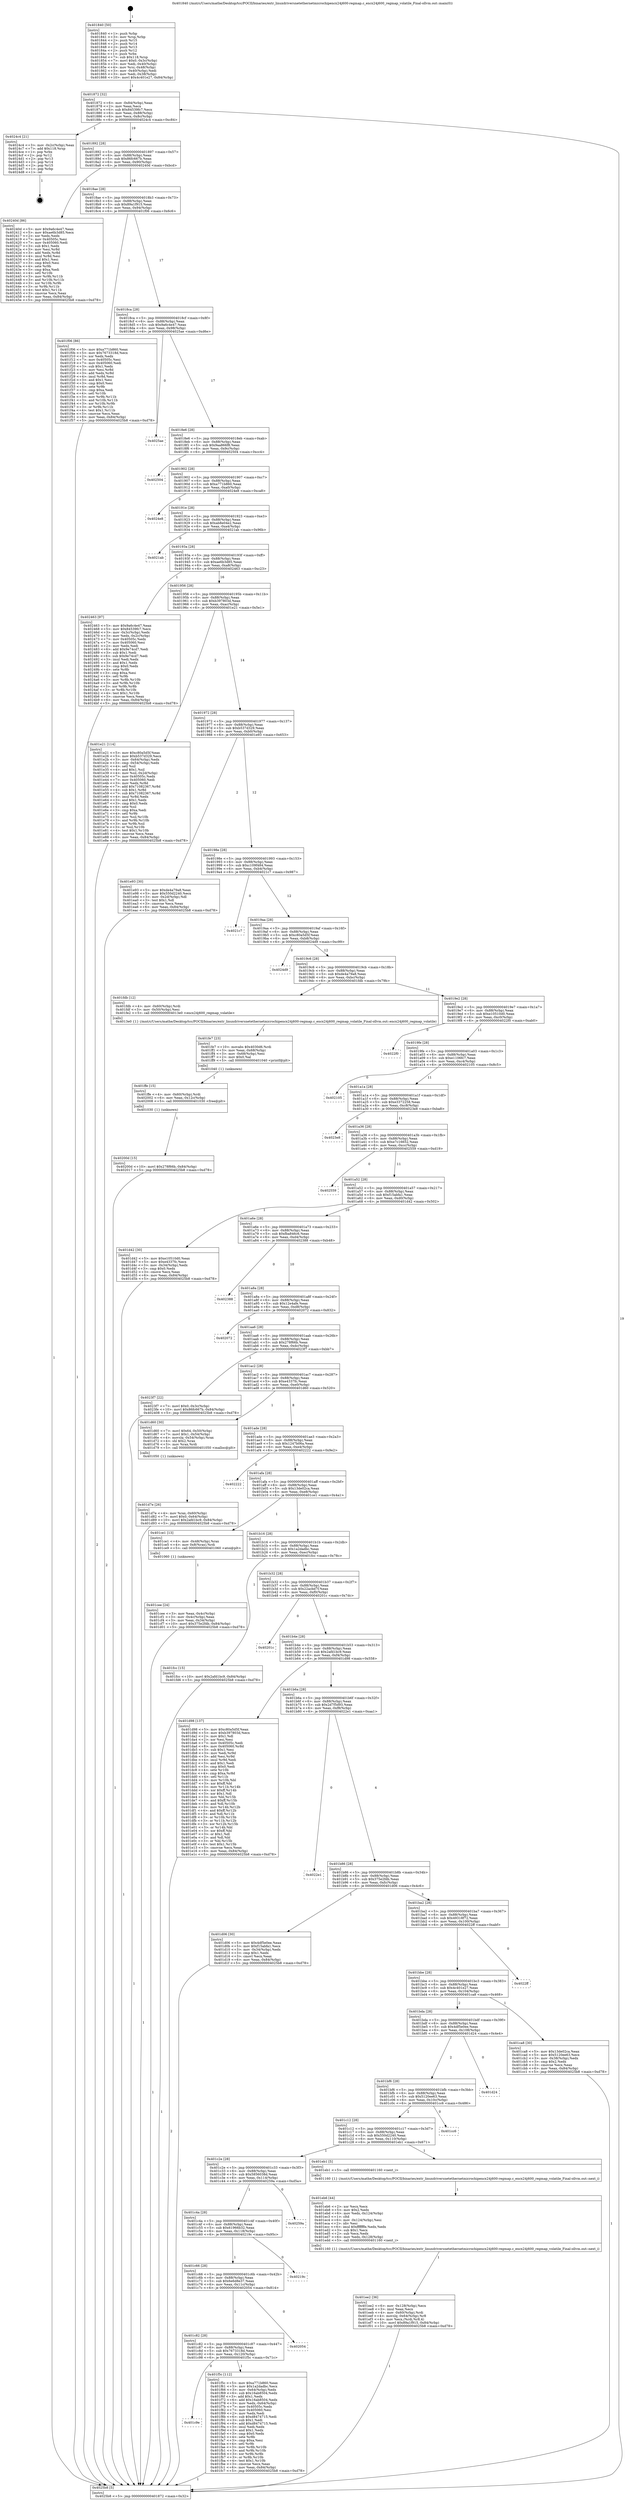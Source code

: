 digraph "0x401840" {
  label = "0x401840 (/mnt/c/Users/mathe/Desktop/tcc/POCII/binaries/extr_linuxdriversnetethernetmicrochipencx24j600-regmap.c_encx24j600_regmap_volatile_Final-ollvm.out::main(0))"
  labelloc = "t"
  node[shape=record]

  Entry [label="",width=0.3,height=0.3,shape=circle,fillcolor=black,style=filled]
  "0x401872" [label="{
     0x401872 [32]\l
     | [instrs]\l
     &nbsp;&nbsp;0x401872 \<+6\>: mov -0x84(%rbp),%eax\l
     &nbsp;&nbsp;0x401878 \<+2\>: mov %eax,%ecx\l
     &nbsp;&nbsp;0x40187a \<+6\>: sub $0x84539fc7,%ecx\l
     &nbsp;&nbsp;0x401880 \<+6\>: mov %eax,-0x88(%rbp)\l
     &nbsp;&nbsp;0x401886 \<+6\>: mov %ecx,-0x8c(%rbp)\l
     &nbsp;&nbsp;0x40188c \<+6\>: je 00000000004024c4 \<main+0xc84\>\l
  }"]
  "0x4024c4" [label="{
     0x4024c4 [21]\l
     | [instrs]\l
     &nbsp;&nbsp;0x4024c4 \<+3\>: mov -0x2c(%rbp),%eax\l
     &nbsp;&nbsp;0x4024c7 \<+7\>: add $0x118,%rsp\l
     &nbsp;&nbsp;0x4024ce \<+1\>: pop %rbx\l
     &nbsp;&nbsp;0x4024cf \<+2\>: pop %r12\l
     &nbsp;&nbsp;0x4024d1 \<+2\>: pop %r13\l
     &nbsp;&nbsp;0x4024d3 \<+2\>: pop %r14\l
     &nbsp;&nbsp;0x4024d5 \<+2\>: pop %r15\l
     &nbsp;&nbsp;0x4024d7 \<+1\>: pop %rbp\l
     &nbsp;&nbsp;0x4024d8 \<+1\>: ret\l
  }"]
  "0x401892" [label="{
     0x401892 [28]\l
     | [instrs]\l
     &nbsp;&nbsp;0x401892 \<+5\>: jmp 0000000000401897 \<main+0x57\>\l
     &nbsp;&nbsp;0x401897 \<+6\>: mov -0x88(%rbp),%eax\l
     &nbsp;&nbsp;0x40189d \<+5\>: sub $0x86fc667b,%eax\l
     &nbsp;&nbsp;0x4018a2 \<+6\>: mov %eax,-0x90(%rbp)\l
     &nbsp;&nbsp;0x4018a8 \<+6\>: je 000000000040240d \<main+0xbcd\>\l
  }"]
  Exit [label="",width=0.3,height=0.3,shape=circle,fillcolor=black,style=filled,peripheries=2]
  "0x40240d" [label="{
     0x40240d [86]\l
     | [instrs]\l
     &nbsp;&nbsp;0x40240d \<+5\>: mov $0x9a6c4e47,%eax\l
     &nbsp;&nbsp;0x402412 \<+5\>: mov $0xae6b3d85,%ecx\l
     &nbsp;&nbsp;0x402417 \<+2\>: xor %edx,%edx\l
     &nbsp;&nbsp;0x402419 \<+7\>: mov 0x40505c,%esi\l
     &nbsp;&nbsp;0x402420 \<+7\>: mov 0x405060,%edi\l
     &nbsp;&nbsp;0x402427 \<+3\>: sub $0x1,%edx\l
     &nbsp;&nbsp;0x40242a \<+3\>: mov %esi,%r8d\l
     &nbsp;&nbsp;0x40242d \<+3\>: add %edx,%r8d\l
     &nbsp;&nbsp;0x402430 \<+4\>: imul %r8d,%esi\l
     &nbsp;&nbsp;0x402434 \<+3\>: and $0x1,%esi\l
     &nbsp;&nbsp;0x402437 \<+3\>: cmp $0x0,%esi\l
     &nbsp;&nbsp;0x40243a \<+4\>: sete %r9b\l
     &nbsp;&nbsp;0x40243e \<+3\>: cmp $0xa,%edi\l
     &nbsp;&nbsp;0x402441 \<+4\>: setl %r10b\l
     &nbsp;&nbsp;0x402445 \<+3\>: mov %r9b,%r11b\l
     &nbsp;&nbsp;0x402448 \<+3\>: and %r10b,%r11b\l
     &nbsp;&nbsp;0x40244b \<+3\>: xor %r10b,%r9b\l
     &nbsp;&nbsp;0x40244e \<+3\>: or %r9b,%r11b\l
     &nbsp;&nbsp;0x402451 \<+4\>: test $0x1,%r11b\l
     &nbsp;&nbsp;0x402455 \<+3\>: cmovne %ecx,%eax\l
     &nbsp;&nbsp;0x402458 \<+6\>: mov %eax,-0x84(%rbp)\l
     &nbsp;&nbsp;0x40245e \<+5\>: jmp 00000000004025b8 \<main+0xd78\>\l
  }"]
  "0x4018ae" [label="{
     0x4018ae [28]\l
     | [instrs]\l
     &nbsp;&nbsp;0x4018ae \<+5\>: jmp 00000000004018b3 \<main+0x73\>\l
     &nbsp;&nbsp;0x4018b3 \<+6\>: mov -0x88(%rbp),%eax\l
     &nbsp;&nbsp;0x4018b9 \<+5\>: sub $0x89a1f915,%eax\l
     &nbsp;&nbsp;0x4018be \<+6\>: mov %eax,-0x94(%rbp)\l
     &nbsp;&nbsp;0x4018c4 \<+6\>: je 0000000000401f06 \<main+0x6c6\>\l
  }"]
  "0x40200d" [label="{
     0x40200d [15]\l
     | [instrs]\l
     &nbsp;&nbsp;0x40200d \<+10\>: movl $0x278f66b,-0x84(%rbp)\l
     &nbsp;&nbsp;0x402017 \<+5\>: jmp 00000000004025b8 \<main+0xd78\>\l
  }"]
  "0x401f06" [label="{
     0x401f06 [86]\l
     | [instrs]\l
     &nbsp;&nbsp;0x401f06 \<+5\>: mov $0xa771b860,%eax\l
     &nbsp;&nbsp;0x401f0b \<+5\>: mov $0x7673318d,%ecx\l
     &nbsp;&nbsp;0x401f10 \<+2\>: xor %edx,%edx\l
     &nbsp;&nbsp;0x401f12 \<+7\>: mov 0x40505c,%esi\l
     &nbsp;&nbsp;0x401f19 \<+7\>: mov 0x405060,%edi\l
     &nbsp;&nbsp;0x401f20 \<+3\>: sub $0x1,%edx\l
     &nbsp;&nbsp;0x401f23 \<+3\>: mov %esi,%r8d\l
     &nbsp;&nbsp;0x401f26 \<+3\>: add %edx,%r8d\l
     &nbsp;&nbsp;0x401f29 \<+4\>: imul %r8d,%esi\l
     &nbsp;&nbsp;0x401f2d \<+3\>: and $0x1,%esi\l
     &nbsp;&nbsp;0x401f30 \<+3\>: cmp $0x0,%esi\l
     &nbsp;&nbsp;0x401f33 \<+4\>: sete %r9b\l
     &nbsp;&nbsp;0x401f37 \<+3\>: cmp $0xa,%edi\l
     &nbsp;&nbsp;0x401f3a \<+4\>: setl %r10b\l
     &nbsp;&nbsp;0x401f3e \<+3\>: mov %r9b,%r11b\l
     &nbsp;&nbsp;0x401f41 \<+3\>: and %r10b,%r11b\l
     &nbsp;&nbsp;0x401f44 \<+3\>: xor %r10b,%r9b\l
     &nbsp;&nbsp;0x401f47 \<+3\>: or %r9b,%r11b\l
     &nbsp;&nbsp;0x401f4a \<+4\>: test $0x1,%r11b\l
     &nbsp;&nbsp;0x401f4e \<+3\>: cmovne %ecx,%eax\l
     &nbsp;&nbsp;0x401f51 \<+6\>: mov %eax,-0x84(%rbp)\l
     &nbsp;&nbsp;0x401f57 \<+5\>: jmp 00000000004025b8 \<main+0xd78\>\l
  }"]
  "0x4018ca" [label="{
     0x4018ca [28]\l
     | [instrs]\l
     &nbsp;&nbsp;0x4018ca \<+5\>: jmp 00000000004018cf \<main+0x8f\>\l
     &nbsp;&nbsp;0x4018cf \<+6\>: mov -0x88(%rbp),%eax\l
     &nbsp;&nbsp;0x4018d5 \<+5\>: sub $0x9a6c4e47,%eax\l
     &nbsp;&nbsp;0x4018da \<+6\>: mov %eax,-0x98(%rbp)\l
     &nbsp;&nbsp;0x4018e0 \<+6\>: je 00000000004025ae \<main+0xd6e\>\l
  }"]
  "0x401ffe" [label="{
     0x401ffe [15]\l
     | [instrs]\l
     &nbsp;&nbsp;0x401ffe \<+4\>: mov -0x60(%rbp),%rdi\l
     &nbsp;&nbsp;0x402002 \<+6\>: mov %eax,-0x12c(%rbp)\l
     &nbsp;&nbsp;0x402008 \<+5\>: call 0000000000401030 \<free@plt\>\l
     | [calls]\l
     &nbsp;&nbsp;0x401030 \{1\} (unknown)\l
  }"]
  "0x4025ae" [label="{
     0x4025ae\l
  }", style=dashed]
  "0x4018e6" [label="{
     0x4018e6 [28]\l
     | [instrs]\l
     &nbsp;&nbsp;0x4018e6 \<+5\>: jmp 00000000004018eb \<main+0xab\>\l
     &nbsp;&nbsp;0x4018eb \<+6\>: mov -0x88(%rbp),%eax\l
     &nbsp;&nbsp;0x4018f1 \<+5\>: sub $0x9aa866f8,%eax\l
     &nbsp;&nbsp;0x4018f6 \<+6\>: mov %eax,-0x9c(%rbp)\l
     &nbsp;&nbsp;0x4018fc \<+6\>: je 0000000000402504 \<main+0xcc4\>\l
  }"]
  "0x401fe7" [label="{
     0x401fe7 [23]\l
     | [instrs]\l
     &nbsp;&nbsp;0x401fe7 \<+10\>: movabs $0x4030d6,%rdi\l
     &nbsp;&nbsp;0x401ff1 \<+3\>: mov %eax,-0x68(%rbp)\l
     &nbsp;&nbsp;0x401ff4 \<+3\>: mov -0x68(%rbp),%esi\l
     &nbsp;&nbsp;0x401ff7 \<+2\>: mov $0x0,%al\l
     &nbsp;&nbsp;0x401ff9 \<+5\>: call 0000000000401040 \<printf@plt\>\l
     | [calls]\l
     &nbsp;&nbsp;0x401040 \{1\} (unknown)\l
  }"]
  "0x402504" [label="{
     0x402504\l
  }", style=dashed]
  "0x401902" [label="{
     0x401902 [28]\l
     | [instrs]\l
     &nbsp;&nbsp;0x401902 \<+5\>: jmp 0000000000401907 \<main+0xc7\>\l
     &nbsp;&nbsp;0x401907 \<+6\>: mov -0x88(%rbp),%eax\l
     &nbsp;&nbsp;0x40190d \<+5\>: sub $0xa771b860,%eax\l
     &nbsp;&nbsp;0x401912 \<+6\>: mov %eax,-0xa0(%rbp)\l
     &nbsp;&nbsp;0x401918 \<+6\>: je 00000000004024e8 \<main+0xca8\>\l
  }"]
  "0x401c9e" [label="{
     0x401c9e\l
  }", style=dashed]
  "0x4024e8" [label="{
     0x4024e8\l
  }", style=dashed]
  "0x40191e" [label="{
     0x40191e [28]\l
     | [instrs]\l
     &nbsp;&nbsp;0x40191e \<+5\>: jmp 0000000000401923 \<main+0xe3\>\l
     &nbsp;&nbsp;0x401923 \<+6\>: mov -0x88(%rbp),%eax\l
     &nbsp;&nbsp;0x401929 \<+5\>: sub $0xab8e04e2,%eax\l
     &nbsp;&nbsp;0x40192e \<+6\>: mov %eax,-0xa4(%rbp)\l
     &nbsp;&nbsp;0x401934 \<+6\>: je 00000000004021ab \<main+0x96b\>\l
  }"]
  "0x401f5c" [label="{
     0x401f5c [112]\l
     | [instrs]\l
     &nbsp;&nbsp;0x401f5c \<+5\>: mov $0xa771b860,%eax\l
     &nbsp;&nbsp;0x401f61 \<+5\>: mov $0x1a2dadbc,%ecx\l
     &nbsp;&nbsp;0x401f66 \<+3\>: mov -0x64(%rbp),%edx\l
     &nbsp;&nbsp;0x401f69 \<+6\>: sub $0x16ab8504,%edx\l
     &nbsp;&nbsp;0x401f6f \<+3\>: add $0x1,%edx\l
     &nbsp;&nbsp;0x401f72 \<+6\>: add $0x16ab8504,%edx\l
     &nbsp;&nbsp;0x401f78 \<+3\>: mov %edx,-0x64(%rbp)\l
     &nbsp;&nbsp;0x401f7b \<+7\>: mov 0x40505c,%edx\l
     &nbsp;&nbsp;0x401f82 \<+7\>: mov 0x405060,%esi\l
     &nbsp;&nbsp;0x401f89 \<+2\>: mov %edx,%edi\l
     &nbsp;&nbsp;0x401f8b \<+6\>: sub $0xd8474715,%edi\l
     &nbsp;&nbsp;0x401f91 \<+3\>: sub $0x1,%edi\l
     &nbsp;&nbsp;0x401f94 \<+6\>: add $0xd8474715,%edi\l
     &nbsp;&nbsp;0x401f9a \<+3\>: imul %edi,%edx\l
     &nbsp;&nbsp;0x401f9d \<+3\>: and $0x1,%edx\l
     &nbsp;&nbsp;0x401fa0 \<+3\>: cmp $0x0,%edx\l
     &nbsp;&nbsp;0x401fa3 \<+4\>: sete %r8b\l
     &nbsp;&nbsp;0x401fa7 \<+3\>: cmp $0xa,%esi\l
     &nbsp;&nbsp;0x401faa \<+4\>: setl %r9b\l
     &nbsp;&nbsp;0x401fae \<+3\>: mov %r8b,%r10b\l
     &nbsp;&nbsp;0x401fb1 \<+3\>: and %r9b,%r10b\l
     &nbsp;&nbsp;0x401fb4 \<+3\>: xor %r9b,%r8b\l
     &nbsp;&nbsp;0x401fb7 \<+3\>: or %r8b,%r10b\l
     &nbsp;&nbsp;0x401fba \<+4\>: test $0x1,%r10b\l
     &nbsp;&nbsp;0x401fbe \<+3\>: cmovne %ecx,%eax\l
     &nbsp;&nbsp;0x401fc1 \<+6\>: mov %eax,-0x84(%rbp)\l
     &nbsp;&nbsp;0x401fc7 \<+5\>: jmp 00000000004025b8 \<main+0xd78\>\l
  }"]
  "0x4021ab" [label="{
     0x4021ab\l
  }", style=dashed]
  "0x40193a" [label="{
     0x40193a [28]\l
     | [instrs]\l
     &nbsp;&nbsp;0x40193a \<+5\>: jmp 000000000040193f \<main+0xff\>\l
     &nbsp;&nbsp;0x40193f \<+6\>: mov -0x88(%rbp),%eax\l
     &nbsp;&nbsp;0x401945 \<+5\>: sub $0xae6b3d85,%eax\l
     &nbsp;&nbsp;0x40194a \<+6\>: mov %eax,-0xa8(%rbp)\l
     &nbsp;&nbsp;0x401950 \<+6\>: je 0000000000402463 \<main+0xc23\>\l
  }"]
  "0x401c82" [label="{
     0x401c82 [28]\l
     | [instrs]\l
     &nbsp;&nbsp;0x401c82 \<+5\>: jmp 0000000000401c87 \<main+0x447\>\l
     &nbsp;&nbsp;0x401c87 \<+6\>: mov -0x88(%rbp),%eax\l
     &nbsp;&nbsp;0x401c8d \<+5\>: sub $0x7673318d,%eax\l
     &nbsp;&nbsp;0x401c92 \<+6\>: mov %eax,-0x120(%rbp)\l
     &nbsp;&nbsp;0x401c98 \<+6\>: je 0000000000401f5c \<main+0x71c\>\l
  }"]
  "0x402463" [label="{
     0x402463 [97]\l
     | [instrs]\l
     &nbsp;&nbsp;0x402463 \<+5\>: mov $0x9a6c4e47,%eax\l
     &nbsp;&nbsp;0x402468 \<+5\>: mov $0x84539fc7,%ecx\l
     &nbsp;&nbsp;0x40246d \<+3\>: mov -0x3c(%rbp),%edx\l
     &nbsp;&nbsp;0x402470 \<+3\>: mov %edx,-0x2c(%rbp)\l
     &nbsp;&nbsp;0x402473 \<+7\>: mov 0x40505c,%edx\l
     &nbsp;&nbsp;0x40247a \<+7\>: mov 0x405060,%esi\l
     &nbsp;&nbsp;0x402481 \<+2\>: mov %edx,%edi\l
     &nbsp;&nbsp;0x402483 \<+6\>: add $0x9e74cd7,%edi\l
     &nbsp;&nbsp;0x402489 \<+3\>: sub $0x1,%edi\l
     &nbsp;&nbsp;0x40248c \<+6\>: sub $0x9e74cd7,%edi\l
     &nbsp;&nbsp;0x402492 \<+3\>: imul %edi,%edx\l
     &nbsp;&nbsp;0x402495 \<+3\>: and $0x1,%edx\l
     &nbsp;&nbsp;0x402498 \<+3\>: cmp $0x0,%edx\l
     &nbsp;&nbsp;0x40249b \<+4\>: sete %r8b\l
     &nbsp;&nbsp;0x40249f \<+3\>: cmp $0xa,%esi\l
     &nbsp;&nbsp;0x4024a2 \<+4\>: setl %r9b\l
     &nbsp;&nbsp;0x4024a6 \<+3\>: mov %r8b,%r10b\l
     &nbsp;&nbsp;0x4024a9 \<+3\>: and %r9b,%r10b\l
     &nbsp;&nbsp;0x4024ac \<+3\>: xor %r9b,%r8b\l
     &nbsp;&nbsp;0x4024af \<+3\>: or %r8b,%r10b\l
     &nbsp;&nbsp;0x4024b2 \<+4\>: test $0x1,%r10b\l
     &nbsp;&nbsp;0x4024b6 \<+3\>: cmovne %ecx,%eax\l
     &nbsp;&nbsp;0x4024b9 \<+6\>: mov %eax,-0x84(%rbp)\l
     &nbsp;&nbsp;0x4024bf \<+5\>: jmp 00000000004025b8 \<main+0xd78\>\l
  }"]
  "0x401956" [label="{
     0x401956 [28]\l
     | [instrs]\l
     &nbsp;&nbsp;0x401956 \<+5\>: jmp 000000000040195b \<main+0x11b\>\l
     &nbsp;&nbsp;0x40195b \<+6\>: mov -0x88(%rbp),%eax\l
     &nbsp;&nbsp;0x401961 \<+5\>: sub $0xb397803d,%eax\l
     &nbsp;&nbsp;0x401966 \<+6\>: mov %eax,-0xac(%rbp)\l
     &nbsp;&nbsp;0x40196c \<+6\>: je 0000000000401e21 \<main+0x5e1\>\l
  }"]
  "0x402054" [label="{
     0x402054\l
  }", style=dashed]
  "0x401e21" [label="{
     0x401e21 [114]\l
     | [instrs]\l
     &nbsp;&nbsp;0x401e21 \<+5\>: mov $0xc80a5d5f,%eax\l
     &nbsp;&nbsp;0x401e26 \<+5\>: mov $0xb537d329,%ecx\l
     &nbsp;&nbsp;0x401e2b \<+3\>: mov -0x64(%rbp),%edx\l
     &nbsp;&nbsp;0x401e2e \<+3\>: cmp -0x54(%rbp),%edx\l
     &nbsp;&nbsp;0x401e31 \<+4\>: setl %sil\l
     &nbsp;&nbsp;0x401e35 \<+4\>: and $0x1,%sil\l
     &nbsp;&nbsp;0x401e39 \<+4\>: mov %sil,-0x2d(%rbp)\l
     &nbsp;&nbsp;0x401e3d \<+7\>: mov 0x40505c,%edx\l
     &nbsp;&nbsp;0x401e44 \<+7\>: mov 0x405060,%edi\l
     &nbsp;&nbsp;0x401e4b \<+3\>: mov %edx,%r8d\l
     &nbsp;&nbsp;0x401e4e \<+7\>: add $0x71082367,%r8d\l
     &nbsp;&nbsp;0x401e55 \<+4\>: sub $0x1,%r8d\l
     &nbsp;&nbsp;0x401e59 \<+7\>: sub $0x71082367,%r8d\l
     &nbsp;&nbsp;0x401e60 \<+4\>: imul %r8d,%edx\l
     &nbsp;&nbsp;0x401e64 \<+3\>: and $0x1,%edx\l
     &nbsp;&nbsp;0x401e67 \<+3\>: cmp $0x0,%edx\l
     &nbsp;&nbsp;0x401e6a \<+4\>: sete %sil\l
     &nbsp;&nbsp;0x401e6e \<+3\>: cmp $0xa,%edi\l
     &nbsp;&nbsp;0x401e71 \<+4\>: setl %r9b\l
     &nbsp;&nbsp;0x401e75 \<+3\>: mov %sil,%r10b\l
     &nbsp;&nbsp;0x401e78 \<+3\>: and %r9b,%r10b\l
     &nbsp;&nbsp;0x401e7b \<+3\>: xor %r9b,%sil\l
     &nbsp;&nbsp;0x401e7e \<+3\>: or %sil,%r10b\l
     &nbsp;&nbsp;0x401e81 \<+4\>: test $0x1,%r10b\l
     &nbsp;&nbsp;0x401e85 \<+3\>: cmovne %ecx,%eax\l
     &nbsp;&nbsp;0x401e88 \<+6\>: mov %eax,-0x84(%rbp)\l
     &nbsp;&nbsp;0x401e8e \<+5\>: jmp 00000000004025b8 \<main+0xd78\>\l
  }"]
  "0x401972" [label="{
     0x401972 [28]\l
     | [instrs]\l
     &nbsp;&nbsp;0x401972 \<+5\>: jmp 0000000000401977 \<main+0x137\>\l
     &nbsp;&nbsp;0x401977 \<+6\>: mov -0x88(%rbp),%eax\l
     &nbsp;&nbsp;0x40197d \<+5\>: sub $0xb537d329,%eax\l
     &nbsp;&nbsp;0x401982 \<+6\>: mov %eax,-0xb0(%rbp)\l
     &nbsp;&nbsp;0x401988 \<+6\>: je 0000000000401e93 \<main+0x653\>\l
  }"]
  "0x401c66" [label="{
     0x401c66 [28]\l
     | [instrs]\l
     &nbsp;&nbsp;0x401c66 \<+5\>: jmp 0000000000401c6b \<main+0x42b\>\l
     &nbsp;&nbsp;0x401c6b \<+6\>: mov -0x88(%rbp),%eax\l
     &nbsp;&nbsp;0x401c71 \<+5\>: sub $0x6e6d8e37,%eax\l
     &nbsp;&nbsp;0x401c76 \<+6\>: mov %eax,-0x11c(%rbp)\l
     &nbsp;&nbsp;0x401c7c \<+6\>: je 0000000000402054 \<main+0x814\>\l
  }"]
  "0x401e93" [label="{
     0x401e93 [30]\l
     | [instrs]\l
     &nbsp;&nbsp;0x401e93 \<+5\>: mov $0xde4a79a8,%eax\l
     &nbsp;&nbsp;0x401e98 \<+5\>: mov $0x550d2240,%ecx\l
     &nbsp;&nbsp;0x401e9d \<+3\>: mov -0x2d(%rbp),%dl\l
     &nbsp;&nbsp;0x401ea0 \<+3\>: test $0x1,%dl\l
     &nbsp;&nbsp;0x401ea3 \<+3\>: cmovne %ecx,%eax\l
     &nbsp;&nbsp;0x401ea6 \<+6\>: mov %eax,-0x84(%rbp)\l
     &nbsp;&nbsp;0x401eac \<+5\>: jmp 00000000004025b8 \<main+0xd78\>\l
  }"]
  "0x40198e" [label="{
     0x40198e [28]\l
     | [instrs]\l
     &nbsp;&nbsp;0x40198e \<+5\>: jmp 0000000000401993 \<main+0x153\>\l
     &nbsp;&nbsp;0x401993 \<+6\>: mov -0x88(%rbp),%eax\l
     &nbsp;&nbsp;0x401999 \<+5\>: sub $0xc109f484,%eax\l
     &nbsp;&nbsp;0x40199e \<+6\>: mov %eax,-0xb4(%rbp)\l
     &nbsp;&nbsp;0x4019a4 \<+6\>: je 00000000004021c7 \<main+0x987\>\l
  }"]
  "0x40219c" [label="{
     0x40219c\l
  }", style=dashed]
  "0x4021c7" [label="{
     0x4021c7\l
  }", style=dashed]
  "0x4019aa" [label="{
     0x4019aa [28]\l
     | [instrs]\l
     &nbsp;&nbsp;0x4019aa \<+5\>: jmp 00000000004019af \<main+0x16f\>\l
     &nbsp;&nbsp;0x4019af \<+6\>: mov -0x88(%rbp),%eax\l
     &nbsp;&nbsp;0x4019b5 \<+5\>: sub $0xc80a5d5f,%eax\l
     &nbsp;&nbsp;0x4019ba \<+6\>: mov %eax,-0xb8(%rbp)\l
     &nbsp;&nbsp;0x4019c0 \<+6\>: je 00000000004024d9 \<main+0xc99\>\l
  }"]
  "0x401c4a" [label="{
     0x401c4a [28]\l
     | [instrs]\l
     &nbsp;&nbsp;0x401c4a \<+5\>: jmp 0000000000401c4f \<main+0x40f\>\l
     &nbsp;&nbsp;0x401c4f \<+6\>: mov -0x88(%rbp),%eax\l
     &nbsp;&nbsp;0x401c55 \<+5\>: sub $0x61966b32,%eax\l
     &nbsp;&nbsp;0x401c5a \<+6\>: mov %eax,-0x118(%rbp)\l
     &nbsp;&nbsp;0x401c60 \<+6\>: je 000000000040219c \<main+0x95c\>\l
  }"]
  "0x4024d9" [label="{
     0x4024d9\l
  }", style=dashed]
  "0x4019c6" [label="{
     0x4019c6 [28]\l
     | [instrs]\l
     &nbsp;&nbsp;0x4019c6 \<+5\>: jmp 00000000004019cb \<main+0x18b\>\l
     &nbsp;&nbsp;0x4019cb \<+6\>: mov -0x88(%rbp),%eax\l
     &nbsp;&nbsp;0x4019d1 \<+5\>: sub $0xde4a79a8,%eax\l
     &nbsp;&nbsp;0x4019d6 \<+6\>: mov %eax,-0xbc(%rbp)\l
     &nbsp;&nbsp;0x4019dc \<+6\>: je 0000000000401fdb \<main+0x79b\>\l
  }"]
  "0x40259a" [label="{
     0x40259a\l
  }", style=dashed]
  "0x401fdb" [label="{
     0x401fdb [12]\l
     | [instrs]\l
     &nbsp;&nbsp;0x401fdb \<+4\>: mov -0x60(%rbp),%rdi\l
     &nbsp;&nbsp;0x401fdf \<+3\>: mov -0x50(%rbp),%esi\l
     &nbsp;&nbsp;0x401fe2 \<+5\>: call 00000000004013e0 \<encx24j600_regmap_volatile\>\l
     | [calls]\l
     &nbsp;&nbsp;0x4013e0 \{1\} (/mnt/c/Users/mathe/Desktop/tcc/POCII/binaries/extr_linuxdriversnetethernetmicrochipencx24j600-regmap.c_encx24j600_regmap_volatile_Final-ollvm.out::encx24j600_regmap_volatile)\l
  }"]
  "0x4019e2" [label="{
     0x4019e2 [28]\l
     | [instrs]\l
     &nbsp;&nbsp;0x4019e2 \<+5\>: jmp 00000000004019e7 \<main+0x1a7\>\l
     &nbsp;&nbsp;0x4019e7 \<+6\>: mov -0x88(%rbp),%eax\l
     &nbsp;&nbsp;0x4019ed \<+5\>: sub $0xe10510d0,%eax\l
     &nbsp;&nbsp;0x4019f2 \<+6\>: mov %eax,-0xc0(%rbp)\l
     &nbsp;&nbsp;0x4019f8 \<+6\>: je 00000000004022f0 \<main+0xab0\>\l
  }"]
  "0x401ee2" [label="{
     0x401ee2 [36]\l
     | [instrs]\l
     &nbsp;&nbsp;0x401ee2 \<+6\>: mov -0x128(%rbp),%ecx\l
     &nbsp;&nbsp;0x401ee8 \<+3\>: imul %eax,%ecx\l
     &nbsp;&nbsp;0x401eeb \<+4\>: mov -0x60(%rbp),%rdi\l
     &nbsp;&nbsp;0x401eef \<+4\>: movslq -0x64(%rbp),%r8\l
     &nbsp;&nbsp;0x401ef3 \<+4\>: mov %ecx,(%rdi,%r8,4)\l
     &nbsp;&nbsp;0x401ef7 \<+10\>: movl $0x89a1f915,-0x84(%rbp)\l
     &nbsp;&nbsp;0x401f01 \<+5\>: jmp 00000000004025b8 \<main+0xd78\>\l
  }"]
  "0x4022f0" [label="{
     0x4022f0\l
  }", style=dashed]
  "0x4019fe" [label="{
     0x4019fe [28]\l
     | [instrs]\l
     &nbsp;&nbsp;0x4019fe \<+5\>: jmp 0000000000401a03 \<main+0x1c3\>\l
     &nbsp;&nbsp;0x401a03 \<+6\>: mov -0x88(%rbp),%eax\l
     &nbsp;&nbsp;0x401a09 \<+5\>: sub $0xe1106fc7,%eax\l
     &nbsp;&nbsp;0x401a0e \<+6\>: mov %eax,-0xc4(%rbp)\l
     &nbsp;&nbsp;0x401a14 \<+6\>: je 0000000000402105 \<main+0x8c5\>\l
  }"]
  "0x401eb6" [label="{
     0x401eb6 [44]\l
     | [instrs]\l
     &nbsp;&nbsp;0x401eb6 \<+2\>: xor %ecx,%ecx\l
     &nbsp;&nbsp;0x401eb8 \<+5\>: mov $0x2,%edx\l
     &nbsp;&nbsp;0x401ebd \<+6\>: mov %edx,-0x124(%rbp)\l
     &nbsp;&nbsp;0x401ec3 \<+1\>: cltd\l
     &nbsp;&nbsp;0x401ec4 \<+6\>: mov -0x124(%rbp),%esi\l
     &nbsp;&nbsp;0x401eca \<+2\>: idiv %esi\l
     &nbsp;&nbsp;0x401ecc \<+6\>: imul $0xfffffffe,%edx,%edx\l
     &nbsp;&nbsp;0x401ed2 \<+3\>: sub $0x1,%ecx\l
     &nbsp;&nbsp;0x401ed5 \<+2\>: sub %ecx,%edx\l
     &nbsp;&nbsp;0x401ed7 \<+6\>: mov %edx,-0x128(%rbp)\l
     &nbsp;&nbsp;0x401edd \<+5\>: call 0000000000401160 \<next_i\>\l
     | [calls]\l
     &nbsp;&nbsp;0x401160 \{1\} (/mnt/c/Users/mathe/Desktop/tcc/POCII/binaries/extr_linuxdriversnetethernetmicrochipencx24j600-regmap.c_encx24j600_regmap_volatile_Final-ollvm.out::next_i)\l
  }"]
  "0x402105" [label="{
     0x402105\l
  }", style=dashed]
  "0x401a1a" [label="{
     0x401a1a [28]\l
     | [instrs]\l
     &nbsp;&nbsp;0x401a1a \<+5\>: jmp 0000000000401a1f \<main+0x1df\>\l
     &nbsp;&nbsp;0x401a1f \<+6\>: mov -0x88(%rbp),%eax\l
     &nbsp;&nbsp;0x401a25 \<+5\>: sub $0xe3372258,%eax\l
     &nbsp;&nbsp;0x401a2a \<+6\>: mov %eax,-0xc8(%rbp)\l
     &nbsp;&nbsp;0x401a30 \<+6\>: je 00000000004023e8 \<main+0xba8\>\l
  }"]
  "0x401c2e" [label="{
     0x401c2e [28]\l
     | [instrs]\l
     &nbsp;&nbsp;0x401c2e \<+5\>: jmp 0000000000401c33 \<main+0x3f3\>\l
     &nbsp;&nbsp;0x401c33 \<+6\>: mov -0x88(%rbp),%eax\l
     &nbsp;&nbsp;0x401c39 \<+5\>: sub $0x5856038d,%eax\l
     &nbsp;&nbsp;0x401c3e \<+6\>: mov %eax,-0x114(%rbp)\l
     &nbsp;&nbsp;0x401c44 \<+6\>: je 000000000040259a \<main+0xd5a\>\l
  }"]
  "0x4023e8" [label="{
     0x4023e8\l
  }", style=dashed]
  "0x401a36" [label="{
     0x401a36 [28]\l
     | [instrs]\l
     &nbsp;&nbsp;0x401a36 \<+5\>: jmp 0000000000401a3b \<main+0x1fb\>\l
     &nbsp;&nbsp;0x401a3b \<+6\>: mov -0x88(%rbp),%eax\l
     &nbsp;&nbsp;0x401a41 \<+5\>: sub $0xe7c16652,%eax\l
     &nbsp;&nbsp;0x401a46 \<+6\>: mov %eax,-0xcc(%rbp)\l
     &nbsp;&nbsp;0x401a4c \<+6\>: je 0000000000402559 \<main+0xd19\>\l
  }"]
  "0x401eb1" [label="{
     0x401eb1 [5]\l
     | [instrs]\l
     &nbsp;&nbsp;0x401eb1 \<+5\>: call 0000000000401160 \<next_i\>\l
     | [calls]\l
     &nbsp;&nbsp;0x401160 \{1\} (/mnt/c/Users/mathe/Desktop/tcc/POCII/binaries/extr_linuxdriversnetethernetmicrochipencx24j600-regmap.c_encx24j600_regmap_volatile_Final-ollvm.out::next_i)\l
  }"]
  "0x402559" [label="{
     0x402559\l
  }", style=dashed]
  "0x401a52" [label="{
     0x401a52 [28]\l
     | [instrs]\l
     &nbsp;&nbsp;0x401a52 \<+5\>: jmp 0000000000401a57 \<main+0x217\>\l
     &nbsp;&nbsp;0x401a57 \<+6\>: mov -0x88(%rbp),%eax\l
     &nbsp;&nbsp;0x401a5d \<+5\>: sub $0xf15abfa1,%eax\l
     &nbsp;&nbsp;0x401a62 \<+6\>: mov %eax,-0xd0(%rbp)\l
     &nbsp;&nbsp;0x401a68 \<+6\>: je 0000000000401d42 \<main+0x502\>\l
  }"]
  "0x401c12" [label="{
     0x401c12 [28]\l
     | [instrs]\l
     &nbsp;&nbsp;0x401c12 \<+5\>: jmp 0000000000401c17 \<main+0x3d7\>\l
     &nbsp;&nbsp;0x401c17 \<+6\>: mov -0x88(%rbp),%eax\l
     &nbsp;&nbsp;0x401c1d \<+5\>: sub $0x550d2240,%eax\l
     &nbsp;&nbsp;0x401c22 \<+6\>: mov %eax,-0x110(%rbp)\l
     &nbsp;&nbsp;0x401c28 \<+6\>: je 0000000000401eb1 \<main+0x671\>\l
  }"]
  "0x401d42" [label="{
     0x401d42 [30]\l
     | [instrs]\l
     &nbsp;&nbsp;0x401d42 \<+5\>: mov $0xe10510d0,%eax\l
     &nbsp;&nbsp;0x401d47 \<+5\>: mov $0xe4337fc,%ecx\l
     &nbsp;&nbsp;0x401d4c \<+3\>: mov -0x34(%rbp),%edx\l
     &nbsp;&nbsp;0x401d4f \<+3\>: cmp $0x0,%edx\l
     &nbsp;&nbsp;0x401d52 \<+3\>: cmove %ecx,%eax\l
     &nbsp;&nbsp;0x401d55 \<+6\>: mov %eax,-0x84(%rbp)\l
     &nbsp;&nbsp;0x401d5b \<+5\>: jmp 00000000004025b8 \<main+0xd78\>\l
  }"]
  "0x401a6e" [label="{
     0x401a6e [28]\l
     | [instrs]\l
     &nbsp;&nbsp;0x401a6e \<+5\>: jmp 0000000000401a73 \<main+0x233\>\l
     &nbsp;&nbsp;0x401a73 \<+6\>: mov -0x88(%rbp),%eax\l
     &nbsp;&nbsp;0x401a79 \<+5\>: sub $0xfba846c6,%eax\l
     &nbsp;&nbsp;0x401a7e \<+6\>: mov %eax,-0xd4(%rbp)\l
     &nbsp;&nbsp;0x401a84 \<+6\>: je 0000000000402388 \<main+0xb48\>\l
  }"]
  "0x401cc6" [label="{
     0x401cc6\l
  }", style=dashed]
  "0x402388" [label="{
     0x402388\l
  }", style=dashed]
  "0x401a8a" [label="{
     0x401a8a [28]\l
     | [instrs]\l
     &nbsp;&nbsp;0x401a8a \<+5\>: jmp 0000000000401a8f \<main+0x24f\>\l
     &nbsp;&nbsp;0x401a8f \<+6\>: mov -0x88(%rbp),%eax\l
     &nbsp;&nbsp;0x401a95 \<+5\>: sub $0x12e4afe,%eax\l
     &nbsp;&nbsp;0x401a9a \<+6\>: mov %eax,-0xd8(%rbp)\l
     &nbsp;&nbsp;0x401aa0 \<+6\>: je 0000000000402072 \<main+0x832\>\l
  }"]
  "0x401bf6" [label="{
     0x401bf6 [28]\l
     | [instrs]\l
     &nbsp;&nbsp;0x401bf6 \<+5\>: jmp 0000000000401bfb \<main+0x3bb\>\l
     &nbsp;&nbsp;0x401bfb \<+6\>: mov -0x88(%rbp),%eax\l
     &nbsp;&nbsp;0x401c01 \<+5\>: sub $0x5120ee63,%eax\l
     &nbsp;&nbsp;0x401c06 \<+6\>: mov %eax,-0x10c(%rbp)\l
     &nbsp;&nbsp;0x401c0c \<+6\>: je 0000000000401cc6 \<main+0x486\>\l
  }"]
  "0x402072" [label="{
     0x402072\l
  }", style=dashed]
  "0x401aa6" [label="{
     0x401aa6 [28]\l
     | [instrs]\l
     &nbsp;&nbsp;0x401aa6 \<+5\>: jmp 0000000000401aab \<main+0x26b\>\l
     &nbsp;&nbsp;0x401aab \<+6\>: mov -0x88(%rbp),%eax\l
     &nbsp;&nbsp;0x401ab1 \<+5\>: sub $0x278f66b,%eax\l
     &nbsp;&nbsp;0x401ab6 \<+6\>: mov %eax,-0xdc(%rbp)\l
     &nbsp;&nbsp;0x401abc \<+6\>: je 00000000004023f7 \<main+0xbb7\>\l
  }"]
  "0x401d24" [label="{
     0x401d24\l
  }", style=dashed]
  "0x4023f7" [label="{
     0x4023f7 [22]\l
     | [instrs]\l
     &nbsp;&nbsp;0x4023f7 \<+7\>: movl $0x0,-0x3c(%rbp)\l
     &nbsp;&nbsp;0x4023fe \<+10\>: movl $0x86fc667b,-0x84(%rbp)\l
     &nbsp;&nbsp;0x402408 \<+5\>: jmp 00000000004025b8 \<main+0xd78\>\l
  }"]
  "0x401ac2" [label="{
     0x401ac2 [28]\l
     | [instrs]\l
     &nbsp;&nbsp;0x401ac2 \<+5\>: jmp 0000000000401ac7 \<main+0x287\>\l
     &nbsp;&nbsp;0x401ac7 \<+6\>: mov -0x88(%rbp),%eax\l
     &nbsp;&nbsp;0x401acd \<+5\>: sub $0xe4337fc,%eax\l
     &nbsp;&nbsp;0x401ad2 \<+6\>: mov %eax,-0xe0(%rbp)\l
     &nbsp;&nbsp;0x401ad8 \<+6\>: je 0000000000401d60 \<main+0x520\>\l
  }"]
  "0x401d7e" [label="{
     0x401d7e [26]\l
     | [instrs]\l
     &nbsp;&nbsp;0x401d7e \<+4\>: mov %rax,-0x60(%rbp)\l
     &nbsp;&nbsp;0x401d82 \<+7\>: movl $0x0,-0x64(%rbp)\l
     &nbsp;&nbsp;0x401d89 \<+10\>: movl $0x2afd1bc9,-0x84(%rbp)\l
     &nbsp;&nbsp;0x401d93 \<+5\>: jmp 00000000004025b8 \<main+0xd78\>\l
  }"]
  "0x401d60" [label="{
     0x401d60 [30]\l
     | [instrs]\l
     &nbsp;&nbsp;0x401d60 \<+7\>: movl $0x64,-0x50(%rbp)\l
     &nbsp;&nbsp;0x401d67 \<+7\>: movl $0x1,-0x54(%rbp)\l
     &nbsp;&nbsp;0x401d6e \<+4\>: movslq -0x54(%rbp),%rax\l
     &nbsp;&nbsp;0x401d72 \<+4\>: shl $0x2,%rax\l
     &nbsp;&nbsp;0x401d76 \<+3\>: mov %rax,%rdi\l
     &nbsp;&nbsp;0x401d79 \<+5\>: call 0000000000401050 \<malloc@plt\>\l
     | [calls]\l
     &nbsp;&nbsp;0x401050 \{1\} (unknown)\l
  }"]
  "0x401ade" [label="{
     0x401ade [28]\l
     | [instrs]\l
     &nbsp;&nbsp;0x401ade \<+5\>: jmp 0000000000401ae3 \<main+0x2a3\>\l
     &nbsp;&nbsp;0x401ae3 \<+6\>: mov -0x88(%rbp),%eax\l
     &nbsp;&nbsp;0x401ae9 \<+5\>: sub $0x1247b06a,%eax\l
     &nbsp;&nbsp;0x401aee \<+6\>: mov %eax,-0xe4(%rbp)\l
     &nbsp;&nbsp;0x401af4 \<+6\>: je 0000000000402222 \<main+0x9e2\>\l
  }"]
  "0x401cee" [label="{
     0x401cee [24]\l
     | [instrs]\l
     &nbsp;&nbsp;0x401cee \<+3\>: mov %eax,-0x4c(%rbp)\l
     &nbsp;&nbsp;0x401cf1 \<+3\>: mov -0x4c(%rbp),%eax\l
     &nbsp;&nbsp;0x401cf4 \<+3\>: mov %eax,-0x34(%rbp)\l
     &nbsp;&nbsp;0x401cf7 \<+10\>: movl $0x375e2fdb,-0x84(%rbp)\l
     &nbsp;&nbsp;0x401d01 \<+5\>: jmp 00000000004025b8 \<main+0xd78\>\l
  }"]
  "0x402222" [label="{
     0x402222\l
  }", style=dashed]
  "0x401afa" [label="{
     0x401afa [28]\l
     | [instrs]\l
     &nbsp;&nbsp;0x401afa \<+5\>: jmp 0000000000401aff \<main+0x2bf\>\l
     &nbsp;&nbsp;0x401aff \<+6\>: mov -0x88(%rbp),%eax\l
     &nbsp;&nbsp;0x401b05 \<+5\>: sub $0x13de02ca,%eax\l
     &nbsp;&nbsp;0x401b0a \<+6\>: mov %eax,-0xe8(%rbp)\l
     &nbsp;&nbsp;0x401b10 \<+6\>: je 0000000000401ce1 \<main+0x4a1\>\l
  }"]
  "0x401840" [label="{
     0x401840 [50]\l
     | [instrs]\l
     &nbsp;&nbsp;0x401840 \<+1\>: push %rbp\l
     &nbsp;&nbsp;0x401841 \<+3\>: mov %rsp,%rbp\l
     &nbsp;&nbsp;0x401844 \<+2\>: push %r15\l
     &nbsp;&nbsp;0x401846 \<+2\>: push %r14\l
     &nbsp;&nbsp;0x401848 \<+2\>: push %r13\l
     &nbsp;&nbsp;0x40184a \<+2\>: push %r12\l
     &nbsp;&nbsp;0x40184c \<+1\>: push %rbx\l
     &nbsp;&nbsp;0x40184d \<+7\>: sub $0x118,%rsp\l
     &nbsp;&nbsp;0x401854 \<+7\>: movl $0x0,-0x3c(%rbp)\l
     &nbsp;&nbsp;0x40185b \<+3\>: mov %edi,-0x40(%rbp)\l
     &nbsp;&nbsp;0x40185e \<+4\>: mov %rsi,-0x48(%rbp)\l
     &nbsp;&nbsp;0x401862 \<+3\>: mov -0x40(%rbp),%edi\l
     &nbsp;&nbsp;0x401865 \<+3\>: mov %edi,-0x38(%rbp)\l
     &nbsp;&nbsp;0x401868 \<+10\>: movl $0x4c401e27,-0x84(%rbp)\l
  }"]
  "0x401ce1" [label="{
     0x401ce1 [13]\l
     | [instrs]\l
     &nbsp;&nbsp;0x401ce1 \<+4\>: mov -0x48(%rbp),%rax\l
     &nbsp;&nbsp;0x401ce5 \<+4\>: mov 0x8(%rax),%rdi\l
     &nbsp;&nbsp;0x401ce9 \<+5\>: call 0000000000401060 \<atoi@plt\>\l
     | [calls]\l
     &nbsp;&nbsp;0x401060 \{1\} (unknown)\l
  }"]
  "0x401b16" [label="{
     0x401b16 [28]\l
     | [instrs]\l
     &nbsp;&nbsp;0x401b16 \<+5\>: jmp 0000000000401b1b \<main+0x2db\>\l
     &nbsp;&nbsp;0x401b1b \<+6\>: mov -0x88(%rbp),%eax\l
     &nbsp;&nbsp;0x401b21 \<+5\>: sub $0x1a2dadbc,%eax\l
     &nbsp;&nbsp;0x401b26 \<+6\>: mov %eax,-0xec(%rbp)\l
     &nbsp;&nbsp;0x401b2c \<+6\>: je 0000000000401fcc \<main+0x78c\>\l
  }"]
  "0x4025b8" [label="{
     0x4025b8 [5]\l
     | [instrs]\l
     &nbsp;&nbsp;0x4025b8 \<+5\>: jmp 0000000000401872 \<main+0x32\>\l
  }"]
  "0x401fcc" [label="{
     0x401fcc [15]\l
     | [instrs]\l
     &nbsp;&nbsp;0x401fcc \<+10\>: movl $0x2afd1bc9,-0x84(%rbp)\l
     &nbsp;&nbsp;0x401fd6 \<+5\>: jmp 00000000004025b8 \<main+0xd78\>\l
  }"]
  "0x401b32" [label="{
     0x401b32 [28]\l
     | [instrs]\l
     &nbsp;&nbsp;0x401b32 \<+5\>: jmp 0000000000401b37 \<main+0x2f7\>\l
     &nbsp;&nbsp;0x401b37 \<+6\>: mov -0x88(%rbp),%eax\l
     &nbsp;&nbsp;0x401b3d \<+5\>: sub $0x22acbd7f,%eax\l
     &nbsp;&nbsp;0x401b42 \<+6\>: mov %eax,-0xf0(%rbp)\l
     &nbsp;&nbsp;0x401b48 \<+6\>: je 000000000040201c \<main+0x7dc\>\l
  }"]
  "0x401bda" [label="{
     0x401bda [28]\l
     | [instrs]\l
     &nbsp;&nbsp;0x401bda \<+5\>: jmp 0000000000401bdf \<main+0x39f\>\l
     &nbsp;&nbsp;0x401bdf \<+6\>: mov -0x88(%rbp),%eax\l
     &nbsp;&nbsp;0x401be5 \<+5\>: sub $0x4df5e0ee,%eax\l
     &nbsp;&nbsp;0x401bea \<+6\>: mov %eax,-0x108(%rbp)\l
     &nbsp;&nbsp;0x401bf0 \<+6\>: je 0000000000401d24 \<main+0x4e4\>\l
  }"]
  "0x40201c" [label="{
     0x40201c\l
  }", style=dashed]
  "0x401b4e" [label="{
     0x401b4e [28]\l
     | [instrs]\l
     &nbsp;&nbsp;0x401b4e \<+5\>: jmp 0000000000401b53 \<main+0x313\>\l
     &nbsp;&nbsp;0x401b53 \<+6\>: mov -0x88(%rbp),%eax\l
     &nbsp;&nbsp;0x401b59 \<+5\>: sub $0x2afd1bc9,%eax\l
     &nbsp;&nbsp;0x401b5e \<+6\>: mov %eax,-0xf4(%rbp)\l
     &nbsp;&nbsp;0x401b64 \<+6\>: je 0000000000401d98 \<main+0x558\>\l
  }"]
  "0x401ca8" [label="{
     0x401ca8 [30]\l
     | [instrs]\l
     &nbsp;&nbsp;0x401ca8 \<+5\>: mov $0x13de02ca,%eax\l
     &nbsp;&nbsp;0x401cad \<+5\>: mov $0x5120ee63,%ecx\l
     &nbsp;&nbsp;0x401cb2 \<+3\>: mov -0x38(%rbp),%edx\l
     &nbsp;&nbsp;0x401cb5 \<+3\>: cmp $0x2,%edx\l
     &nbsp;&nbsp;0x401cb8 \<+3\>: cmovne %ecx,%eax\l
     &nbsp;&nbsp;0x401cbb \<+6\>: mov %eax,-0x84(%rbp)\l
     &nbsp;&nbsp;0x401cc1 \<+5\>: jmp 00000000004025b8 \<main+0xd78\>\l
  }"]
  "0x401d98" [label="{
     0x401d98 [137]\l
     | [instrs]\l
     &nbsp;&nbsp;0x401d98 \<+5\>: mov $0xc80a5d5f,%eax\l
     &nbsp;&nbsp;0x401d9d \<+5\>: mov $0xb397803d,%ecx\l
     &nbsp;&nbsp;0x401da2 \<+2\>: mov $0x1,%dl\l
     &nbsp;&nbsp;0x401da4 \<+2\>: xor %esi,%esi\l
     &nbsp;&nbsp;0x401da6 \<+7\>: mov 0x40505c,%edi\l
     &nbsp;&nbsp;0x401dad \<+8\>: mov 0x405060,%r8d\l
     &nbsp;&nbsp;0x401db5 \<+3\>: sub $0x1,%esi\l
     &nbsp;&nbsp;0x401db8 \<+3\>: mov %edi,%r9d\l
     &nbsp;&nbsp;0x401dbb \<+3\>: add %esi,%r9d\l
     &nbsp;&nbsp;0x401dbe \<+4\>: imul %r9d,%edi\l
     &nbsp;&nbsp;0x401dc2 \<+3\>: and $0x1,%edi\l
     &nbsp;&nbsp;0x401dc5 \<+3\>: cmp $0x0,%edi\l
     &nbsp;&nbsp;0x401dc8 \<+4\>: sete %r10b\l
     &nbsp;&nbsp;0x401dcc \<+4\>: cmp $0xa,%r8d\l
     &nbsp;&nbsp;0x401dd0 \<+4\>: setl %r11b\l
     &nbsp;&nbsp;0x401dd4 \<+3\>: mov %r10b,%bl\l
     &nbsp;&nbsp;0x401dd7 \<+3\>: xor $0xff,%bl\l
     &nbsp;&nbsp;0x401dda \<+3\>: mov %r11b,%r14b\l
     &nbsp;&nbsp;0x401ddd \<+4\>: xor $0xff,%r14b\l
     &nbsp;&nbsp;0x401de1 \<+3\>: xor $0x1,%dl\l
     &nbsp;&nbsp;0x401de4 \<+3\>: mov %bl,%r15b\l
     &nbsp;&nbsp;0x401de7 \<+4\>: and $0xff,%r15b\l
     &nbsp;&nbsp;0x401deb \<+3\>: and %dl,%r10b\l
     &nbsp;&nbsp;0x401dee \<+3\>: mov %r14b,%r12b\l
     &nbsp;&nbsp;0x401df1 \<+4\>: and $0xff,%r12b\l
     &nbsp;&nbsp;0x401df5 \<+3\>: and %dl,%r11b\l
     &nbsp;&nbsp;0x401df8 \<+3\>: or %r10b,%r15b\l
     &nbsp;&nbsp;0x401dfb \<+3\>: or %r11b,%r12b\l
     &nbsp;&nbsp;0x401dfe \<+3\>: xor %r12b,%r15b\l
     &nbsp;&nbsp;0x401e01 \<+3\>: or %r14b,%bl\l
     &nbsp;&nbsp;0x401e04 \<+3\>: xor $0xff,%bl\l
     &nbsp;&nbsp;0x401e07 \<+3\>: or $0x1,%dl\l
     &nbsp;&nbsp;0x401e0a \<+2\>: and %dl,%bl\l
     &nbsp;&nbsp;0x401e0c \<+3\>: or %bl,%r15b\l
     &nbsp;&nbsp;0x401e0f \<+4\>: test $0x1,%r15b\l
     &nbsp;&nbsp;0x401e13 \<+3\>: cmovne %ecx,%eax\l
     &nbsp;&nbsp;0x401e16 \<+6\>: mov %eax,-0x84(%rbp)\l
     &nbsp;&nbsp;0x401e1c \<+5\>: jmp 00000000004025b8 \<main+0xd78\>\l
  }"]
  "0x401b6a" [label="{
     0x401b6a [28]\l
     | [instrs]\l
     &nbsp;&nbsp;0x401b6a \<+5\>: jmp 0000000000401b6f \<main+0x32f\>\l
     &nbsp;&nbsp;0x401b6f \<+6\>: mov -0x88(%rbp),%eax\l
     &nbsp;&nbsp;0x401b75 \<+5\>: sub $0x2d7f5d93,%eax\l
     &nbsp;&nbsp;0x401b7a \<+6\>: mov %eax,-0xf8(%rbp)\l
     &nbsp;&nbsp;0x401b80 \<+6\>: je 00000000004022e1 \<main+0xaa1\>\l
  }"]
  "0x401bbe" [label="{
     0x401bbe [28]\l
     | [instrs]\l
     &nbsp;&nbsp;0x401bbe \<+5\>: jmp 0000000000401bc3 \<main+0x383\>\l
     &nbsp;&nbsp;0x401bc3 \<+6\>: mov -0x88(%rbp),%eax\l
     &nbsp;&nbsp;0x401bc9 \<+5\>: sub $0x4c401e27,%eax\l
     &nbsp;&nbsp;0x401bce \<+6\>: mov %eax,-0x104(%rbp)\l
     &nbsp;&nbsp;0x401bd4 \<+6\>: je 0000000000401ca8 \<main+0x468\>\l
  }"]
  "0x4022e1" [label="{
     0x4022e1\l
  }", style=dashed]
  "0x401b86" [label="{
     0x401b86 [28]\l
     | [instrs]\l
     &nbsp;&nbsp;0x401b86 \<+5\>: jmp 0000000000401b8b \<main+0x34b\>\l
     &nbsp;&nbsp;0x401b8b \<+6\>: mov -0x88(%rbp),%eax\l
     &nbsp;&nbsp;0x401b91 \<+5\>: sub $0x375e2fdb,%eax\l
     &nbsp;&nbsp;0x401b96 \<+6\>: mov %eax,-0xfc(%rbp)\l
     &nbsp;&nbsp;0x401b9c \<+6\>: je 0000000000401d06 \<main+0x4c6\>\l
  }"]
  "0x4022ff" [label="{
     0x4022ff\l
  }", style=dashed]
  "0x401d06" [label="{
     0x401d06 [30]\l
     | [instrs]\l
     &nbsp;&nbsp;0x401d06 \<+5\>: mov $0x4df5e0ee,%eax\l
     &nbsp;&nbsp;0x401d0b \<+5\>: mov $0xf15abfa1,%ecx\l
     &nbsp;&nbsp;0x401d10 \<+3\>: mov -0x34(%rbp),%edx\l
     &nbsp;&nbsp;0x401d13 \<+3\>: cmp $0x1,%edx\l
     &nbsp;&nbsp;0x401d16 \<+3\>: cmovl %ecx,%eax\l
     &nbsp;&nbsp;0x401d19 \<+6\>: mov %eax,-0x84(%rbp)\l
     &nbsp;&nbsp;0x401d1f \<+5\>: jmp 00000000004025b8 \<main+0xd78\>\l
  }"]
  "0x401ba2" [label="{
     0x401ba2 [28]\l
     | [instrs]\l
     &nbsp;&nbsp;0x401ba2 \<+5\>: jmp 0000000000401ba7 \<main+0x367\>\l
     &nbsp;&nbsp;0x401ba7 \<+6\>: mov -0x88(%rbp),%eax\l
     &nbsp;&nbsp;0x401bad \<+5\>: sub $0x49318f72,%eax\l
     &nbsp;&nbsp;0x401bb2 \<+6\>: mov %eax,-0x100(%rbp)\l
     &nbsp;&nbsp;0x401bb8 \<+6\>: je 00000000004022ff \<main+0xabf\>\l
  }"]
  Entry -> "0x401840" [label=" 1"]
  "0x401872" -> "0x4024c4" [label=" 1"]
  "0x401872" -> "0x401892" [label=" 19"]
  "0x4024c4" -> Exit [label=" 1"]
  "0x401892" -> "0x40240d" [label=" 1"]
  "0x401892" -> "0x4018ae" [label=" 18"]
  "0x402463" -> "0x4025b8" [label=" 1"]
  "0x4018ae" -> "0x401f06" [label=" 1"]
  "0x4018ae" -> "0x4018ca" [label=" 17"]
  "0x40240d" -> "0x4025b8" [label=" 1"]
  "0x4018ca" -> "0x4025ae" [label=" 0"]
  "0x4018ca" -> "0x4018e6" [label=" 17"]
  "0x4023f7" -> "0x4025b8" [label=" 1"]
  "0x4018e6" -> "0x402504" [label=" 0"]
  "0x4018e6" -> "0x401902" [label=" 17"]
  "0x40200d" -> "0x4025b8" [label=" 1"]
  "0x401902" -> "0x4024e8" [label=" 0"]
  "0x401902" -> "0x40191e" [label=" 17"]
  "0x401ffe" -> "0x40200d" [label=" 1"]
  "0x40191e" -> "0x4021ab" [label=" 0"]
  "0x40191e" -> "0x40193a" [label=" 17"]
  "0x401fe7" -> "0x401ffe" [label=" 1"]
  "0x40193a" -> "0x402463" [label=" 1"]
  "0x40193a" -> "0x401956" [label=" 16"]
  "0x401fcc" -> "0x4025b8" [label=" 1"]
  "0x401956" -> "0x401e21" [label=" 2"]
  "0x401956" -> "0x401972" [label=" 14"]
  "0x401f5c" -> "0x4025b8" [label=" 1"]
  "0x401972" -> "0x401e93" [label=" 2"]
  "0x401972" -> "0x40198e" [label=" 12"]
  "0x401c82" -> "0x401f5c" [label=" 1"]
  "0x40198e" -> "0x4021c7" [label=" 0"]
  "0x40198e" -> "0x4019aa" [label=" 12"]
  "0x401fdb" -> "0x401fe7" [label=" 1"]
  "0x4019aa" -> "0x4024d9" [label=" 0"]
  "0x4019aa" -> "0x4019c6" [label=" 12"]
  "0x401c66" -> "0x402054" [label=" 0"]
  "0x4019c6" -> "0x401fdb" [label=" 1"]
  "0x4019c6" -> "0x4019e2" [label=" 11"]
  "0x401c82" -> "0x401c9e" [label=" 0"]
  "0x4019e2" -> "0x4022f0" [label=" 0"]
  "0x4019e2" -> "0x4019fe" [label=" 11"]
  "0x401c4a" -> "0x40219c" [label=" 0"]
  "0x4019fe" -> "0x402105" [label=" 0"]
  "0x4019fe" -> "0x401a1a" [label=" 11"]
  "0x401c66" -> "0x401c82" [label=" 1"]
  "0x401a1a" -> "0x4023e8" [label=" 0"]
  "0x401a1a" -> "0x401a36" [label=" 11"]
  "0x401c2e" -> "0x401c4a" [label=" 1"]
  "0x401a36" -> "0x402559" [label=" 0"]
  "0x401a36" -> "0x401a52" [label=" 11"]
  "0x401c2e" -> "0x40259a" [label=" 0"]
  "0x401a52" -> "0x401d42" [label=" 1"]
  "0x401a52" -> "0x401a6e" [label=" 10"]
  "0x401f06" -> "0x4025b8" [label=" 1"]
  "0x401a6e" -> "0x402388" [label=" 0"]
  "0x401a6e" -> "0x401a8a" [label=" 10"]
  "0x401ee2" -> "0x4025b8" [label=" 1"]
  "0x401a8a" -> "0x402072" [label=" 0"]
  "0x401a8a" -> "0x401aa6" [label=" 10"]
  "0x401eb1" -> "0x401eb6" [label=" 1"]
  "0x401aa6" -> "0x4023f7" [label=" 1"]
  "0x401aa6" -> "0x401ac2" [label=" 9"]
  "0x401c12" -> "0x401c2e" [label=" 1"]
  "0x401ac2" -> "0x401d60" [label=" 1"]
  "0x401ac2" -> "0x401ade" [label=" 8"]
  "0x401c4a" -> "0x401c66" [label=" 1"]
  "0x401ade" -> "0x402222" [label=" 0"]
  "0x401ade" -> "0x401afa" [label=" 8"]
  "0x401bf6" -> "0x401c12" [label=" 2"]
  "0x401afa" -> "0x401ce1" [label=" 1"]
  "0x401afa" -> "0x401b16" [label=" 7"]
  "0x401bf6" -> "0x401cc6" [label=" 0"]
  "0x401b16" -> "0x401fcc" [label=" 1"]
  "0x401b16" -> "0x401b32" [label=" 6"]
  "0x401eb6" -> "0x401ee2" [label=" 1"]
  "0x401b32" -> "0x40201c" [label=" 0"]
  "0x401b32" -> "0x401b4e" [label=" 6"]
  "0x401bda" -> "0x401bf6" [label=" 2"]
  "0x401b4e" -> "0x401d98" [label=" 2"]
  "0x401b4e" -> "0x401b6a" [label=" 4"]
  "0x401bda" -> "0x401d24" [label=" 0"]
  "0x401b6a" -> "0x4022e1" [label=" 0"]
  "0x401b6a" -> "0x401b86" [label=" 4"]
  "0x401e93" -> "0x4025b8" [label=" 2"]
  "0x401b86" -> "0x401d06" [label=" 1"]
  "0x401b86" -> "0x401ba2" [label=" 3"]
  "0x401e21" -> "0x4025b8" [label=" 2"]
  "0x401ba2" -> "0x4022ff" [label=" 0"]
  "0x401ba2" -> "0x401bbe" [label=" 3"]
  "0x401c12" -> "0x401eb1" [label=" 1"]
  "0x401bbe" -> "0x401ca8" [label=" 1"]
  "0x401bbe" -> "0x401bda" [label=" 2"]
  "0x401ca8" -> "0x4025b8" [label=" 1"]
  "0x401840" -> "0x401872" [label=" 1"]
  "0x4025b8" -> "0x401872" [label=" 19"]
  "0x401ce1" -> "0x401cee" [label=" 1"]
  "0x401cee" -> "0x4025b8" [label=" 1"]
  "0x401d06" -> "0x4025b8" [label=" 1"]
  "0x401d42" -> "0x4025b8" [label=" 1"]
  "0x401d60" -> "0x401d7e" [label=" 1"]
  "0x401d7e" -> "0x4025b8" [label=" 1"]
  "0x401d98" -> "0x4025b8" [label=" 2"]
}
